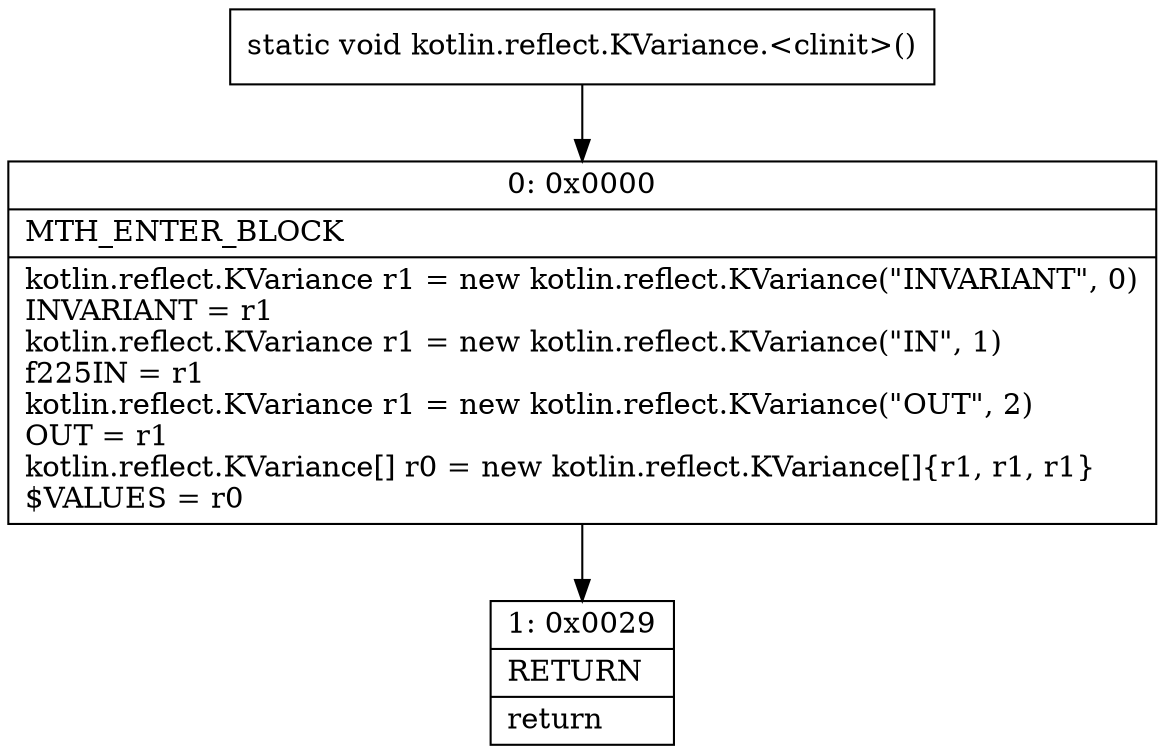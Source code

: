 digraph "CFG forkotlin.reflect.KVariance.\<clinit\>()V" {
Node_0 [shape=record,label="{0\:\ 0x0000|MTH_ENTER_BLOCK\l|kotlin.reflect.KVariance r1 = new kotlin.reflect.KVariance(\"INVARIANT\", 0)\lINVARIANT = r1\lkotlin.reflect.KVariance r1 = new kotlin.reflect.KVariance(\"IN\", 1)\lf225IN = r1\lkotlin.reflect.KVariance r1 = new kotlin.reflect.KVariance(\"OUT\", 2)\lOUT = r1\lkotlin.reflect.KVariance[] r0 = new kotlin.reflect.KVariance[]\{r1, r1, r1\}\l$VALUES = r0\l}"];
Node_1 [shape=record,label="{1\:\ 0x0029|RETURN\l|return\l}"];
MethodNode[shape=record,label="{static void kotlin.reflect.KVariance.\<clinit\>() }"];
MethodNode -> Node_0;
Node_0 -> Node_1;
}


